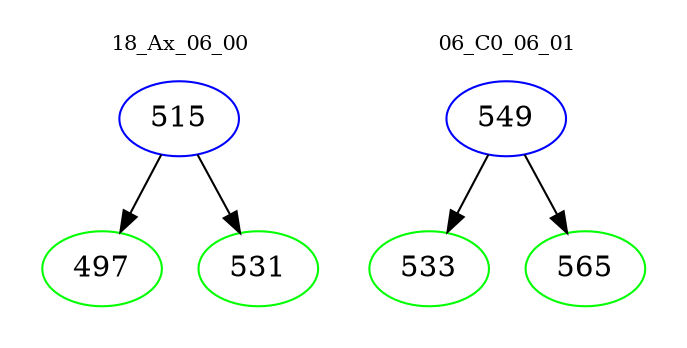 digraph{
subgraph cluster_0 {
color = white
label = "18_Ax_06_00";
fontsize=10;
T0_515 [label="515", color="blue"]
T0_515 -> T0_497 [color="black"]
T0_497 [label="497", color="green"]
T0_515 -> T0_531 [color="black"]
T0_531 [label="531", color="green"]
}
subgraph cluster_1 {
color = white
label = "06_C0_06_01";
fontsize=10;
T1_549 [label="549", color="blue"]
T1_549 -> T1_533 [color="black"]
T1_533 [label="533", color="green"]
T1_549 -> T1_565 [color="black"]
T1_565 [label="565", color="green"]
}
}
